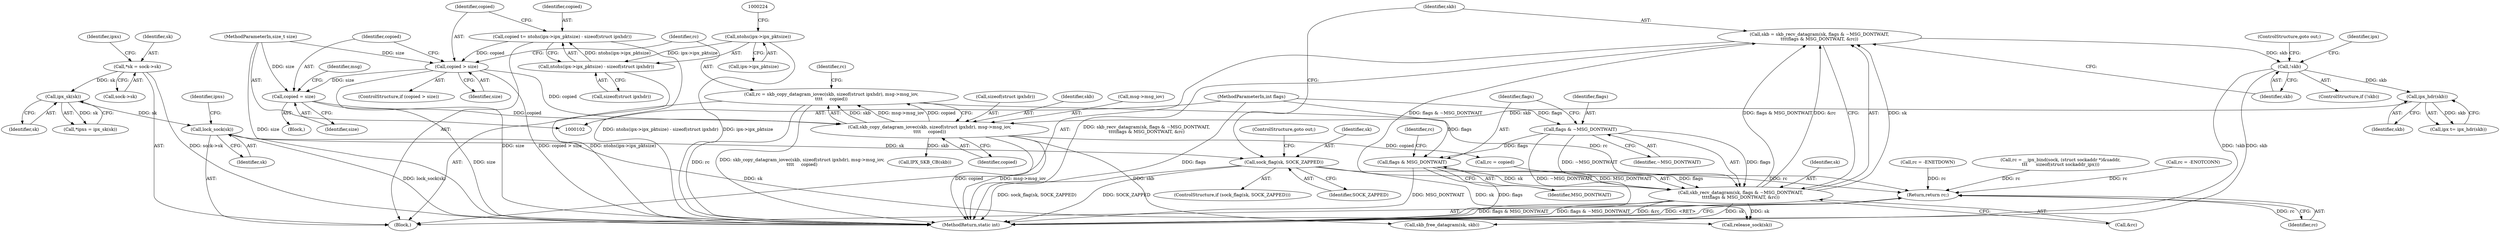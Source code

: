 digraph "0_linux_f3d3342602f8bcbf37d7c46641cb9bca7618eb1c_15@API" {
"1000238" [label="(Call,rc = skb_copy_datagram_iovec(skb, sizeof(struct ipxhdr), msg->msg_iov,\n\t\t\t\t     copied))"];
"1000240" [label="(Call,skb_copy_datagram_iovec(skb, sizeof(struct ipxhdr), msg->msg_iov,\n\t\t\t\t     copied))"];
"1000214" [label="(Call,ipx_hdr(skb))"];
"1000209" [label="(Call,!skb)"];
"1000196" [label="(Call,skb = skb_recv_datagram(sk, flags & ~MSG_DONTWAIT,\n\t\t\t\tflags & MSG_DONTWAIT, &rc))"];
"1000198" [label="(Call,skb_recv_datagram(sk, flags & ~MSG_DONTWAIT,\n\t\t\t\tflags & MSG_DONTWAIT, &rc))"];
"1000192" [label="(Call,sock_flag(sk, SOCK_ZAPPED))"];
"1000135" [label="(Call,lock_sock(sk))"];
"1000118" [label="(Call,ipx_sk(sk))"];
"1000110" [label="(Call,*sk = sock->sk)"];
"1000200" [label="(Call,flags & ~MSG_DONTWAIT)"];
"1000107" [label="(MethodParameterIn,int flags)"];
"1000203" [label="(Call,flags & MSG_DONTWAIT)"];
"1000226" [label="(Call,copied > size)"];
"1000216" [label="(Call,copied \t= ntohs(ipx->ipx_pktsize) - sizeof(struct ipxhdr))"];
"1000218" [label="(Call,ntohs(ipx->ipx_pktsize) - sizeof(struct ipxhdr))"];
"1000219" [label="(Call,ntohs(ipx->ipx_pktsize))"];
"1000106" [label="(MethodParameterIn,size_t size)"];
"1000230" [label="(Call,copied = size)"];
"1000328" [label="(Return,return rc;)"];
"1000240" [label="(Call,skb_copy_datagram_iovec(skb, sizeof(struct ipxhdr), msg->msg_iov,\n\t\t\t\t     copied))"];
"1000135" [label="(Call,lock_sock(sk))"];
"1000119" [label="(Identifier,sk)"];
"1000217" [label="(Identifier,copied)"];
"1000219" [label="(Call,ntohs(ipx->ipx_pktsize))"];
"1000198" [label="(Call,skb_recv_datagram(sk, flags & ~MSG_DONTWAIT,\n\t\t\t\tflags & MSG_DONTWAIT, &rc))"];
"1000197" [label="(Identifier,skb)"];
"1000249" [label="(Identifier,rc)"];
"1000116" [label="(Call,*ipxs = ipx_sk(sk))"];
"1000202" [label="(Identifier,~MSG_DONTWAIT)"];
"1000191" [label="(ControlStructure,if (sock_flag(sk, SOCK_ZAPPED)))"];
"1000111" [label="(Identifier,sk)"];
"1000225" [label="(ControlStructure,if (copied > size))"];
"1000326" [label="(Call,release_sock(sk))"];
"1000215" [label="(Identifier,skb)"];
"1000187" [label="(Call,rc = -ENOTCONN)"];
"1000201" [label="(Identifier,flags)"];
"1000213" [label="(Identifier,ipx)"];
"1000194" [label="(Identifier,SOCK_ZAPPED)"];
"1000108" [label="(Block,)"];
"1000328" [label="(Return,return rc;)"];
"1000199" [label="(Identifier,sk)"];
"1000204" [label="(Identifier,flags)"];
"1000232" [label="(Identifier,size)"];
"1000247" [label="(Identifier,copied)"];
"1000214" [label="(Call,ipx_hdr(skb))"];
"1000211" [label="(ControlStructure,goto out;)"];
"1000203" [label="(Call,flags & MSG_DONTWAIT)"];
"1000209" [label="(Call,!skb)"];
"1000192" [label="(Call,sock_flag(sk, SOCK_ZAPPED))"];
"1000136" [label="(Identifier,sk)"];
"1000296" [label="(Call,IPX_SKB_CB(skb))"];
"1000107" [label="(MethodParameterIn,int flags)"];
"1000216" [label="(Call,copied \t= ntohs(ipx->ipx_pktsize) - sizeof(struct ipxhdr))"];
"1000229" [label="(Block,)"];
"1000140" [label="(Identifier,ipxs)"];
"1000242" [label="(Call,sizeof(struct ipxhdr))"];
"1000200" [label="(Call,flags & ~MSG_DONTWAIT)"];
"1000154" [label="(Call,rc = -ENETDOWN)"];
"1000330" [label="(MethodReturn,static int)"];
"1000322" [label="(Call,skb_free_datagram(sk, skb))"];
"1000196" [label="(Call,skb = skb_recv_datagram(sk, flags & ~MSG_DONTWAIT,\n\t\t\t\tflags & MSG_DONTWAIT, &rc))"];
"1000206" [label="(Call,&rc)"];
"1000205" [label="(Identifier,MSG_DONTWAIT)"];
"1000318" [label="(Call,rc = copied)"];
"1000329" [label="(Identifier,rc)"];
"1000174" [label="(Call,rc = __ipx_bind(sock, (struct sockaddr *)&uaddr,\n\t\t\t      sizeof(struct sockaddr_ipx)))"];
"1000239" [label="(Identifier,rc)"];
"1000230" [label="(Call,copied = size)"];
"1000210" [label="(Identifier,skb)"];
"1000110" [label="(Call,*sk = sock->sk)"];
"1000195" [label="(ControlStructure,goto out;)"];
"1000241" [label="(Identifier,skb)"];
"1000112" [label="(Call,sock->sk)"];
"1000208" [label="(ControlStructure,if (!skb))"];
"1000238" [label="(Call,rc = skb_copy_datagram_iovec(skb, sizeof(struct ipxhdr), msg->msg_iov,\n\t\t\t\t     copied))"];
"1000220" [label="(Call,ipx->ipx_pktsize)"];
"1000227" [label="(Identifier,copied)"];
"1000218" [label="(Call,ntohs(ipx->ipx_pktsize) - sizeof(struct ipxhdr))"];
"1000223" [label="(Call,sizeof(struct ipxhdr))"];
"1000193" [label="(Identifier,sk)"];
"1000212" [label="(Call,ipx \t= ipx_hdr(skb))"];
"1000244" [label="(Call,msg->msg_iov)"];
"1000207" [label="(Identifier,rc)"];
"1000106" [label="(MethodParameterIn,size_t size)"];
"1000228" [label="(Identifier,size)"];
"1000118" [label="(Call,ipx_sk(sk))"];
"1000235" [label="(Identifier,msg)"];
"1000226" [label="(Call,copied > size)"];
"1000231" [label="(Identifier,copied)"];
"1000117" [label="(Identifier,ipxs)"];
"1000238" -> "1000108"  [label="AST: "];
"1000238" -> "1000240"  [label="CFG: "];
"1000239" -> "1000238"  [label="AST: "];
"1000240" -> "1000238"  [label="AST: "];
"1000249" -> "1000238"  [label="CFG: "];
"1000238" -> "1000330"  [label="DDG: rc"];
"1000238" -> "1000330"  [label="DDG: skb_copy_datagram_iovec(skb, sizeof(struct ipxhdr), msg->msg_iov,\n\t\t\t\t     copied)"];
"1000240" -> "1000238"  [label="DDG: skb"];
"1000240" -> "1000238"  [label="DDG: msg->msg_iov"];
"1000240" -> "1000238"  [label="DDG: copied"];
"1000238" -> "1000328"  [label="DDG: rc"];
"1000240" -> "1000247"  [label="CFG: "];
"1000241" -> "1000240"  [label="AST: "];
"1000242" -> "1000240"  [label="AST: "];
"1000244" -> "1000240"  [label="AST: "];
"1000247" -> "1000240"  [label="AST: "];
"1000240" -> "1000330"  [label="DDG: msg->msg_iov"];
"1000240" -> "1000330"  [label="DDG: copied"];
"1000214" -> "1000240"  [label="DDG: skb"];
"1000226" -> "1000240"  [label="DDG: copied"];
"1000230" -> "1000240"  [label="DDG: copied"];
"1000240" -> "1000296"  [label="DDG: skb"];
"1000240" -> "1000318"  [label="DDG: copied"];
"1000240" -> "1000322"  [label="DDG: skb"];
"1000214" -> "1000212"  [label="AST: "];
"1000214" -> "1000215"  [label="CFG: "];
"1000215" -> "1000214"  [label="AST: "];
"1000212" -> "1000214"  [label="CFG: "];
"1000214" -> "1000212"  [label="DDG: skb"];
"1000209" -> "1000214"  [label="DDG: skb"];
"1000209" -> "1000208"  [label="AST: "];
"1000209" -> "1000210"  [label="CFG: "];
"1000210" -> "1000209"  [label="AST: "];
"1000211" -> "1000209"  [label="CFG: "];
"1000213" -> "1000209"  [label="CFG: "];
"1000209" -> "1000330"  [label="DDG: !skb"];
"1000209" -> "1000330"  [label="DDG: skb"];
"1000196" -> "1000209"  [label="DDG: skb"];
"1000196" -> "1000108"  [label="AST: "];
"1000196" -> "1000198"  [label="CFG: "];
"1000197" -> "1000196"  [label="AST: "];
"1000198" -> "1000196"  [label="AST: "];
"1000210" -> "1000196"  [label="CFG: "];
"1000196" -> "1000330"  [label="DDG: skb_recv_datagram(sk, flags & ~MSG_DONTWAIT,\n\t\t\t\tflags & MSG_DONTWAIT, &rc)"];
"1000198" -> "1000196"  [label="DDG: sk"];
"1000198" -> "1000196"  [label="DDG: flags & ~MSG_DONTWAIT"];
"1000198" -> "1000196"  [label="DDG: flags & MSG_DONTWAIT"];
"1000198" -> "1000196"  [label="DDG: &rc"];
"1000198" -> "1000206"  [label="CFG: "];
"1000199" -> "1000198"  [label="AST: "];
"1000200" -> "1000198"  [label="AST: "];
"1000203" -> "1000198"  [label="AST: "];
"1000206" -> "1000198"  [label="AST: "];
"1000198" -> "1000330"  [label="DDG: flags & ~MSG_DONTWAIT"];
"1000198" -> "1000330"  [label="DDG: &rc"];
"1000198" -> "1000330"  [label="DDG: flags & MSG_DONTWAIT"];
"1000192" -> "1000198"  [label="DDG: sk"];
"1000200" -> "1000198"  [label="DDG: flags"];
"1000200" -> "1000198"  [label="DDG: ~MSG_DONTWAIT"];
"1000203" -> "1000198"  [label="DDG: flags"];
"1000203" -> "1000198"  [label="DDG: MSG_DONTWAIT"];
"1000198" -> "1000322"  [label="DDG: sk"];
"1000198" -> "1000326"  [label="DDG: sk"];
"1000192" -> "1000191"  [label="AST: "];
"1000192" -> "1000194"  [label="CFG: "];
"1000193" -> "1000192"  [label="AST: "];
"1000194" -> "1000192"  [label="AST: "];
"1000195" -> "1000192"  [label="CFG: "];
"1000197" -> "1000192"  [label="CFG: "];
"1000192" -> "1000330"  [label="DDG: SOCK_ZAPPED"];
"1000192" -> "1000330"  [label="DDG: sock_flag(sk, SOCK_ZAPPED)"];
"1000135" -> "1000192"  [label="DDG: sk"];
"1000192" -> "1000326"  [label="DDG: sk"];
"1000135" -> "1000108"  [label="AST: "];
"1000135" -> "1000136"  [label="CFG: "];
"1000136" -> "1000135"  [label="AST: "];
"1000140" -> "1000135"  [label="CFG: "];
"1000135" -> "1000330"  [label="DDG: lock_sock(sk)"];
"1000118" -> "1000135"  [label="DDG: sk"];
"1000135" -> "1000326"  [label="DDG: sk"];
"1000118" -> "1000116"  [label="AST: "];
"1000118" -> "1000119"  [label="CFG: "];
"1000119" -> "1000118"  [label="AST: "];
"1000116" -> "1000118"  [label="CFG: "];
"1000118" -> "1000116"  [label="DDG: sk"];
"1000110" -> "1000118"  [label="DDG: sk"];
"1000110" -> "1000108"  [label="AST: "];
"1000110" -> "1000112"  [label="CFG: "];
"1000111" -> "1000110"  [label="AST: "];
"1000112" -> "1000110"  [label="AST: "];
"1000117" -> "1000110"  [label="CFG: "];
"1000110" -> "1000330"  [label="DDG: sock->sk"];
"1000200" -> "1000202"  [label="CFG: "];
"1000201" -> "1000200"  [label="AST: "];
"1000202" -> "1000200"  [label="AST: "];
"1000204" -> "1000200"  [label="CFG: "];
"1000200" -> "1000330"  [label="DDG: ~MSG_DONTWAIT"];
"1000107" -> "1000200"  [label="DDG: flags"];
"1000200" -> "1000203"  [label="DDG: flags"];
"1000107" -> "1000102"  [label="AST: "];
"1000107" -> "1000330"  [label="DDG: flags"];
"1000107" -> "1000203"  [label="DDG: flags"];
"1000203" -> "1000205"  [label="CFG: "];
"1000204" -> "1000203"  [label="AST: "];
"1000205" -> "1000203"  [label="AST: "];
"1000207" -> "1000203"  [label="CFG: "];
"1000203" -> "1000330"  [label="DDG: MSG_DONTWAIT"];
"1000203" -> "1000330"  [label="DDG: flags"];
"1000226" -> "1000225"  [label="AST: "];
"1000226" -> "1000228"  [label="CFG: "];
"1000227" -> "1000226"  [label="AST: "];
"1000228" -> "1000226"  [label="AST: "];
"1000231" -> "1000226"  [label="CFG: "];
"1000239" -> "1000226"  [label="CFG: "];
"1000226" -> "1000330"  [label="DDG: copied > size"];
"1000226" -> "1000330"  [label="DDG: size"];
"1000216" -> "1000226"  [label="DDG: copied"];
"1000106" -> "1000226"  [label="DDG: size"];
"1000226" -> "1000230"  [label="DDG: size"];
"1000216" -> "1000108"  [label="AST: "];
"1000216" -> "1000218"  [label="CFG: "];
"1000217" -> "1000216"  [label="AST: "];
"1000218" -> "1000216"  [label="AST: "];
"1000227" -> "1000216"  [label="CFG: "];
"1000216" -> "1000330"  [label="DDG: ntohs(ipx->ipx_pktsize) - sizeof(struct ipxhdr)"];
"1000218" -> "1000216"  [label="DDG: ntohs(ipx->ipx_pktsize)"];
"1000218" -> "1000223"  [label="CFG: "];
"1000219" -> "1000218"  [label="AST: "];
"1000223" -> "1000218"  [label="AST: "];
"1000218" -> "1000330"  [label="DDG: ntohs(ipx->ipx_pktsize)"];
"1000219" -> "1000218"  [label="DDG: ipx->ipx_pktsize"];
"1000219" -> "1000220"  [label="CFG: "];
"1000220" -> "1000219"  [label="AST: "];
"1000224" -> "1000219"  [label="CFG: "];
"1000219" -> "1000330"  [label="DDG: ipx->ipx_pktsize"];
"1000106" -> "1000102"  [label="AST: "];
"1000106" -> "1000330"  [label="DDG: size"];
"1000106" -> "1000230"  [label="DDG: size"];
"1000230" -> "1000229"  [label="AST: "];
"1000230" -> "1000232"  [label="CFG: "];
"1000231" -> "1000230"  [label="AST: "];
"1000232" -> "1000230"  [label="AST: "];
"1000235" -> "1000230"  [label="CFG: "];
"1000230" -> "1000330"  [label="DDG: size"];
"1000328" -> "1000108"  [label="AST: "];
"1000328" -> "1000329"  [label="CFG: "];
"1000329" -> "1000328"  [label="AST: "];
"1000330" -> "1000328"  [label="CFG: "];
"1000328" -> "1000330"  [label="DDG: <RET>"];
"1000329" -> "1000328"  [label="DDG: rc"];
"1000187" -> "1000328"  [label="DDG: rc"];
"1000318" -> "1000328"  [label="DDG: rc"];
"1000154" -> "1000328"  [label="DDG: rc"];
"1000174" -> "1000328"  [label="DDG: rc"];
}
